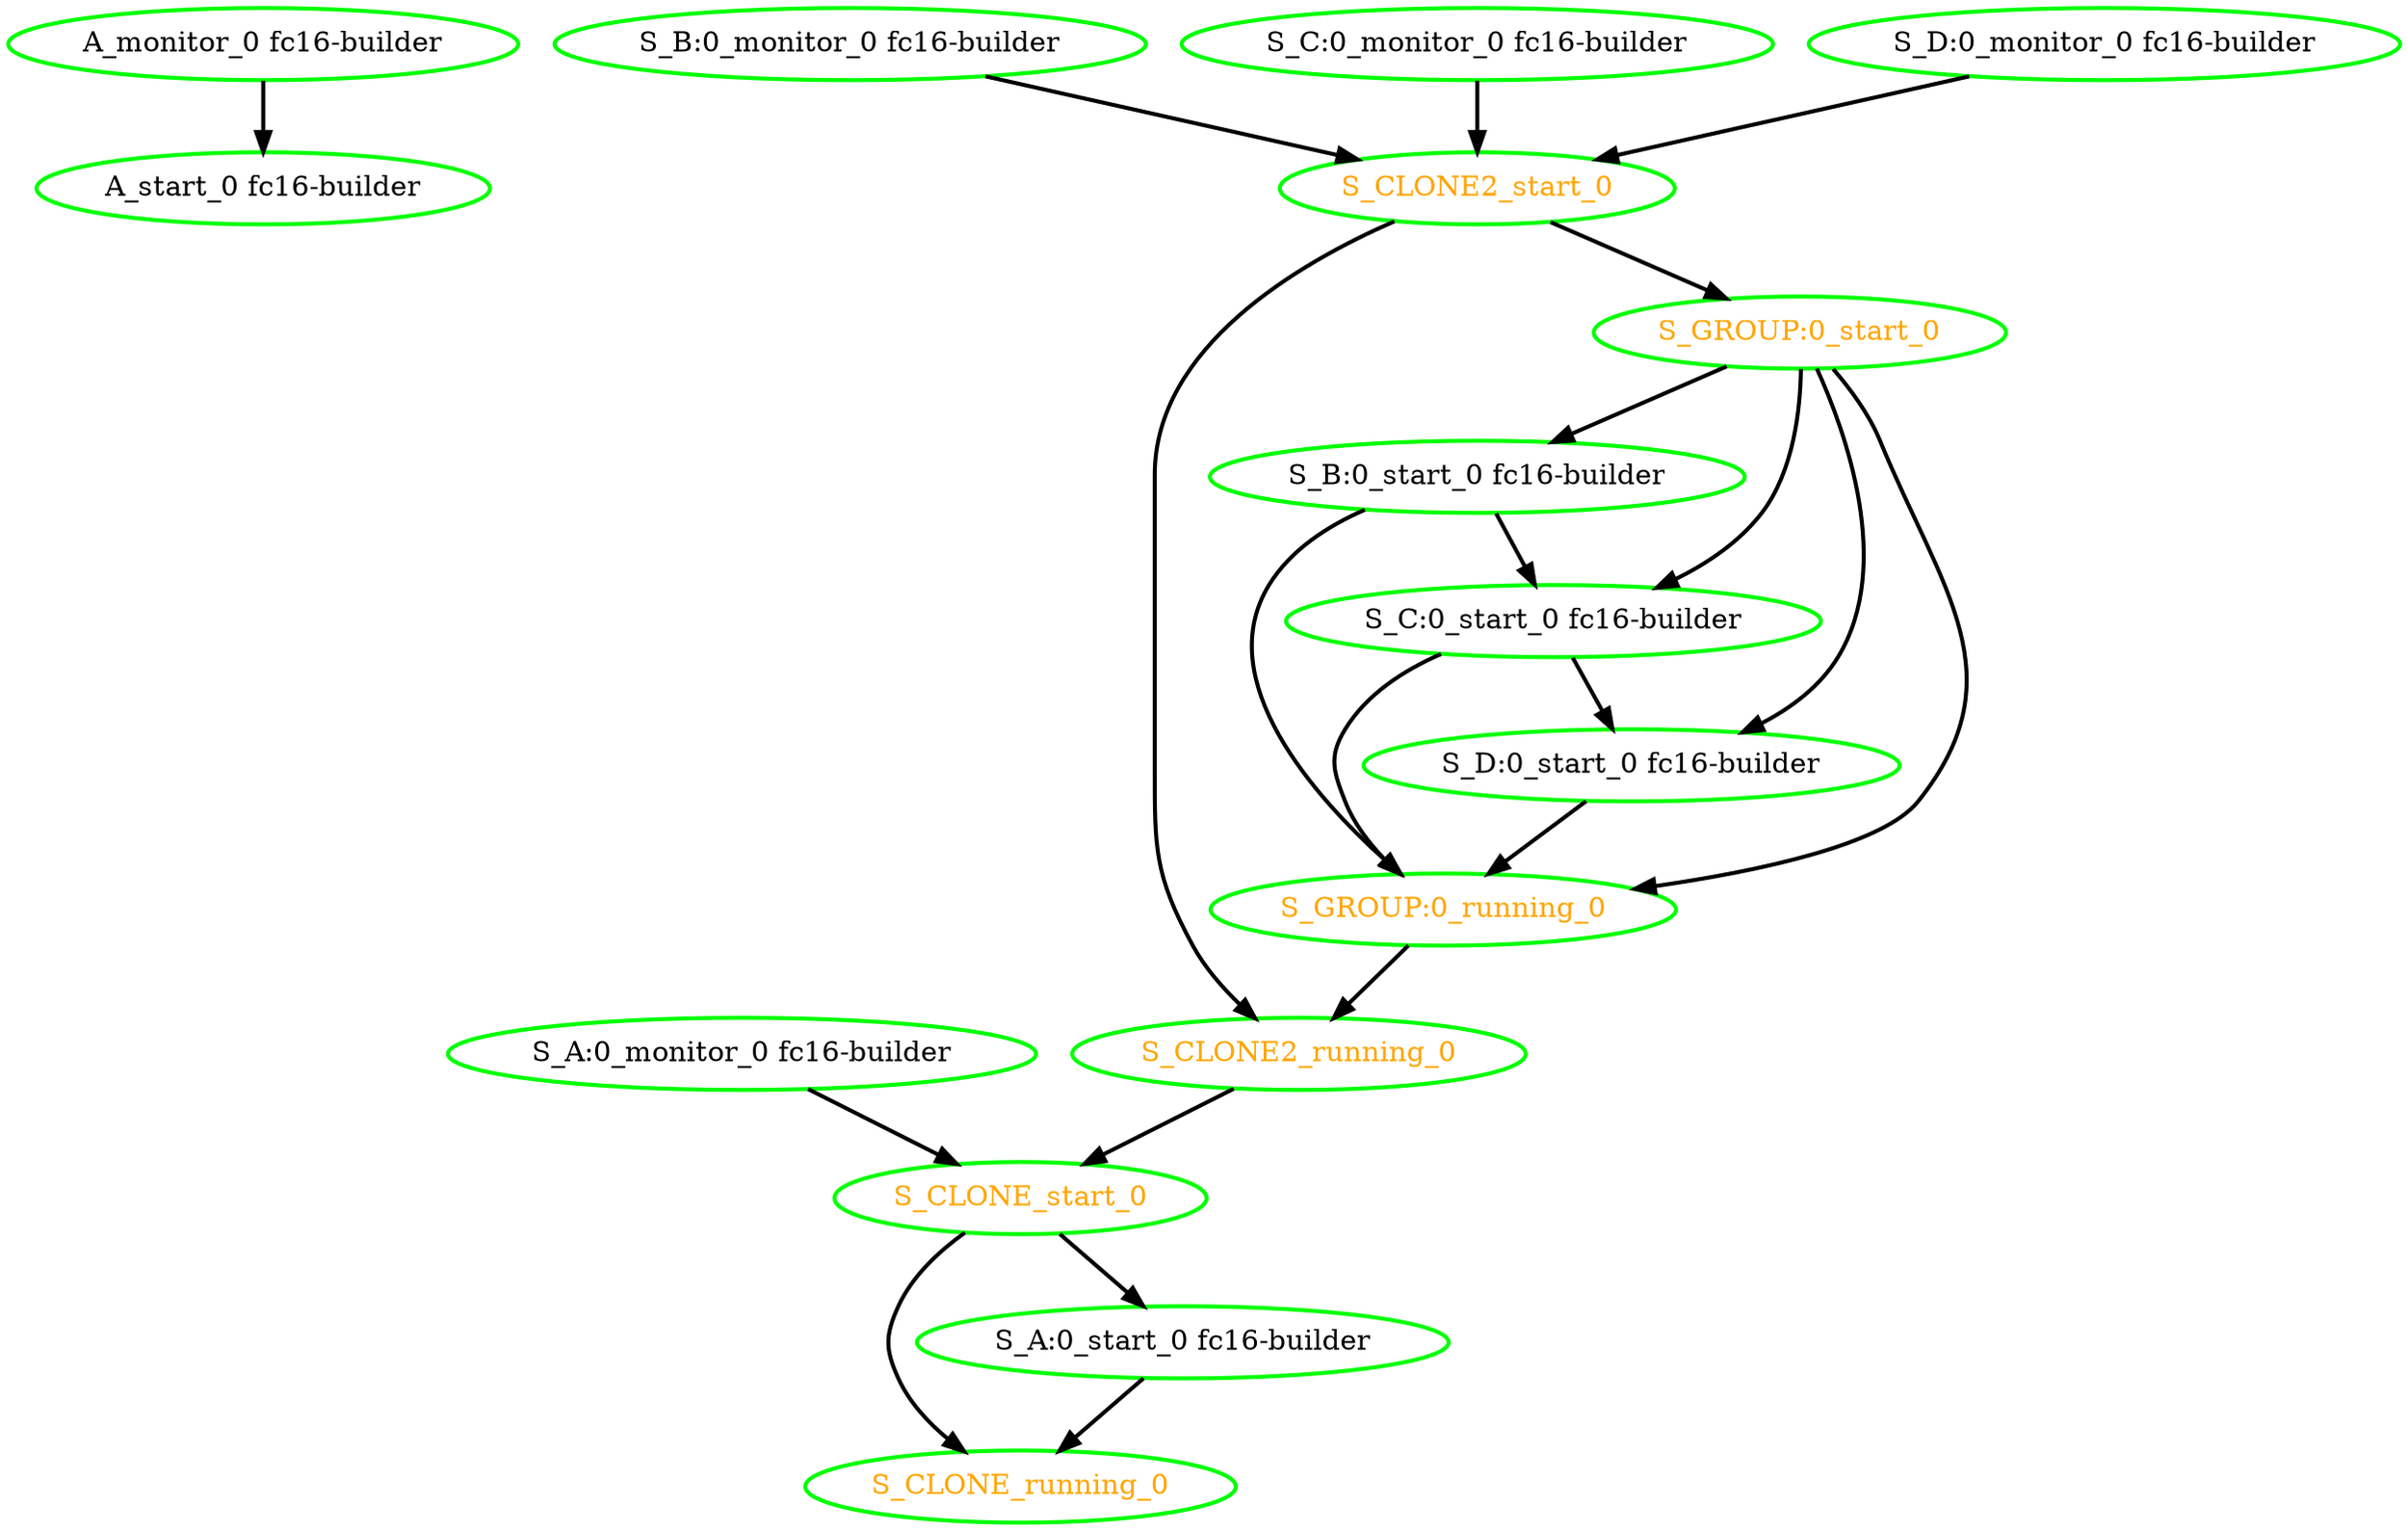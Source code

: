  digraph "g" {
"A_monitor_0 fc16-builder" -> "A_start_0 fc16-builder" [ style = bold]
"A_monitor_0 fc16-builder" [ style=bold color="green" fontcolor="black"]
"A_start_0 fc16-builder" [ style=bold color="green" fontcolor="black"]
"S_A:0_monitor_0 fc16-builder" -> "S_CLONE_start_0" [ style = bold]
"S_A:0_monitor_0 fc16-builder" [ style=bold color="green" fontcolor="black"]
"S_A:0_start_0 fc16-builder" -> "S_CLONE_running_0" [ style = bold]
"S_A:0_start_0 fc16-builder" [ style=bold color="green" fontcolor="black"]
"S_B:0_monitor_0 fc16-builder" -> "S_CLONE2_start_0" [ style = bold]
"S_B:0_monitor_0 fc16-builder" [ style=bold color="green" fontcolor="black"]
"S_B:0_start_0 fc16-builder" -> "S_C:0_start_0 fc16-builder" [ style = bold]
"S_B:0_start_0 fc16-builder" -> "S_GROUP:0_running_0" [ style = bold]
"S_B:0_start_0 fc16-builder" [ style=bold color="green" fontcolor="black"]
"S_C:0_monitor_0 fc16-builder" -> "S_CLONE2_start_0" [ style = bold]
"S_C:0_monitor_0 fc16-builder" [ style=bold color="green" fontcolor="black"]
"S_C:0_start_0 fc16-builder" -> "S_D:0_start_0 fc16-builder" [ style = bold]
"S_C:0_start_0 fc16-builder" -> "S_GROUP:0_running_0" [ style = bold]
"S_C:0_start_0 fc16-builder" [ style=bold color="green" fontcolor="black"]
"S_CLONE2_running_0" -> "S_CLONE_start_0" [ style = bold]
"S_CLONE2_running_0" [ style=bold color="green" fontcolor="orange"]
"S_CLONE2_start_0" -> "S_CLONE2_running_0" [ style = bold]
"S_CLONE2_start_0" -> "S_GROUP:0_start_0" [ style = bold]
"S_CLONE2_start_0" [ style=bold color="green" fontcolor="orange"]
"S_CLONE_running_0" [ style=bold color="green" fontcolor="orange"]
"S_CLONE_start_0" -> "S_A:0_start_0 fc16-builder" [ style = bold]
"S_CLONE_start_0" -> "S_CLONE_running_0" [ style = bold]
"S_CLONE_start_0" [ style=bold color="green" fontcolor="orange"]
"S_D:0_monitor_0 fc16-builder" -> "S_CLONE2_start_0" [ style = bold]
"S_D:0_monitor_0 fc16-builder" [ style=bold color="green" fontcolor="black"]
"S_D:0_start_0 fc16-builder" -> "S_GROUP:0_running_0" [ style = bold]
"S_D:0_start_0 fc16-builder" [ style=bold color="green" fontcolor="black"]
"S_GROUP:0_running_0" -> "S_CLONE2_running_0" [ style = bold]
"S_GROUP:0_running_0" [ style=bold color="green" fontcolor="orange"]
"S_GROUP:0_start_0" -> "S_B:0_start_0 fc16-builder" [ style = bold]
"S_GROUP:0_start_0" -> "S_C:0_start_0 fc16-builder" [ style = bold]
"S_GROUP:0_start_0" -> "S_D:0_start_0 fc16-builder" [ style = bold]
"S_GROUP:0_start_0" -> "S_GROUP:0_running_0" [ style = bold]
"S_GROUP:0_start_0" [ style=bold color="green" fontcolor="orange"]
}
